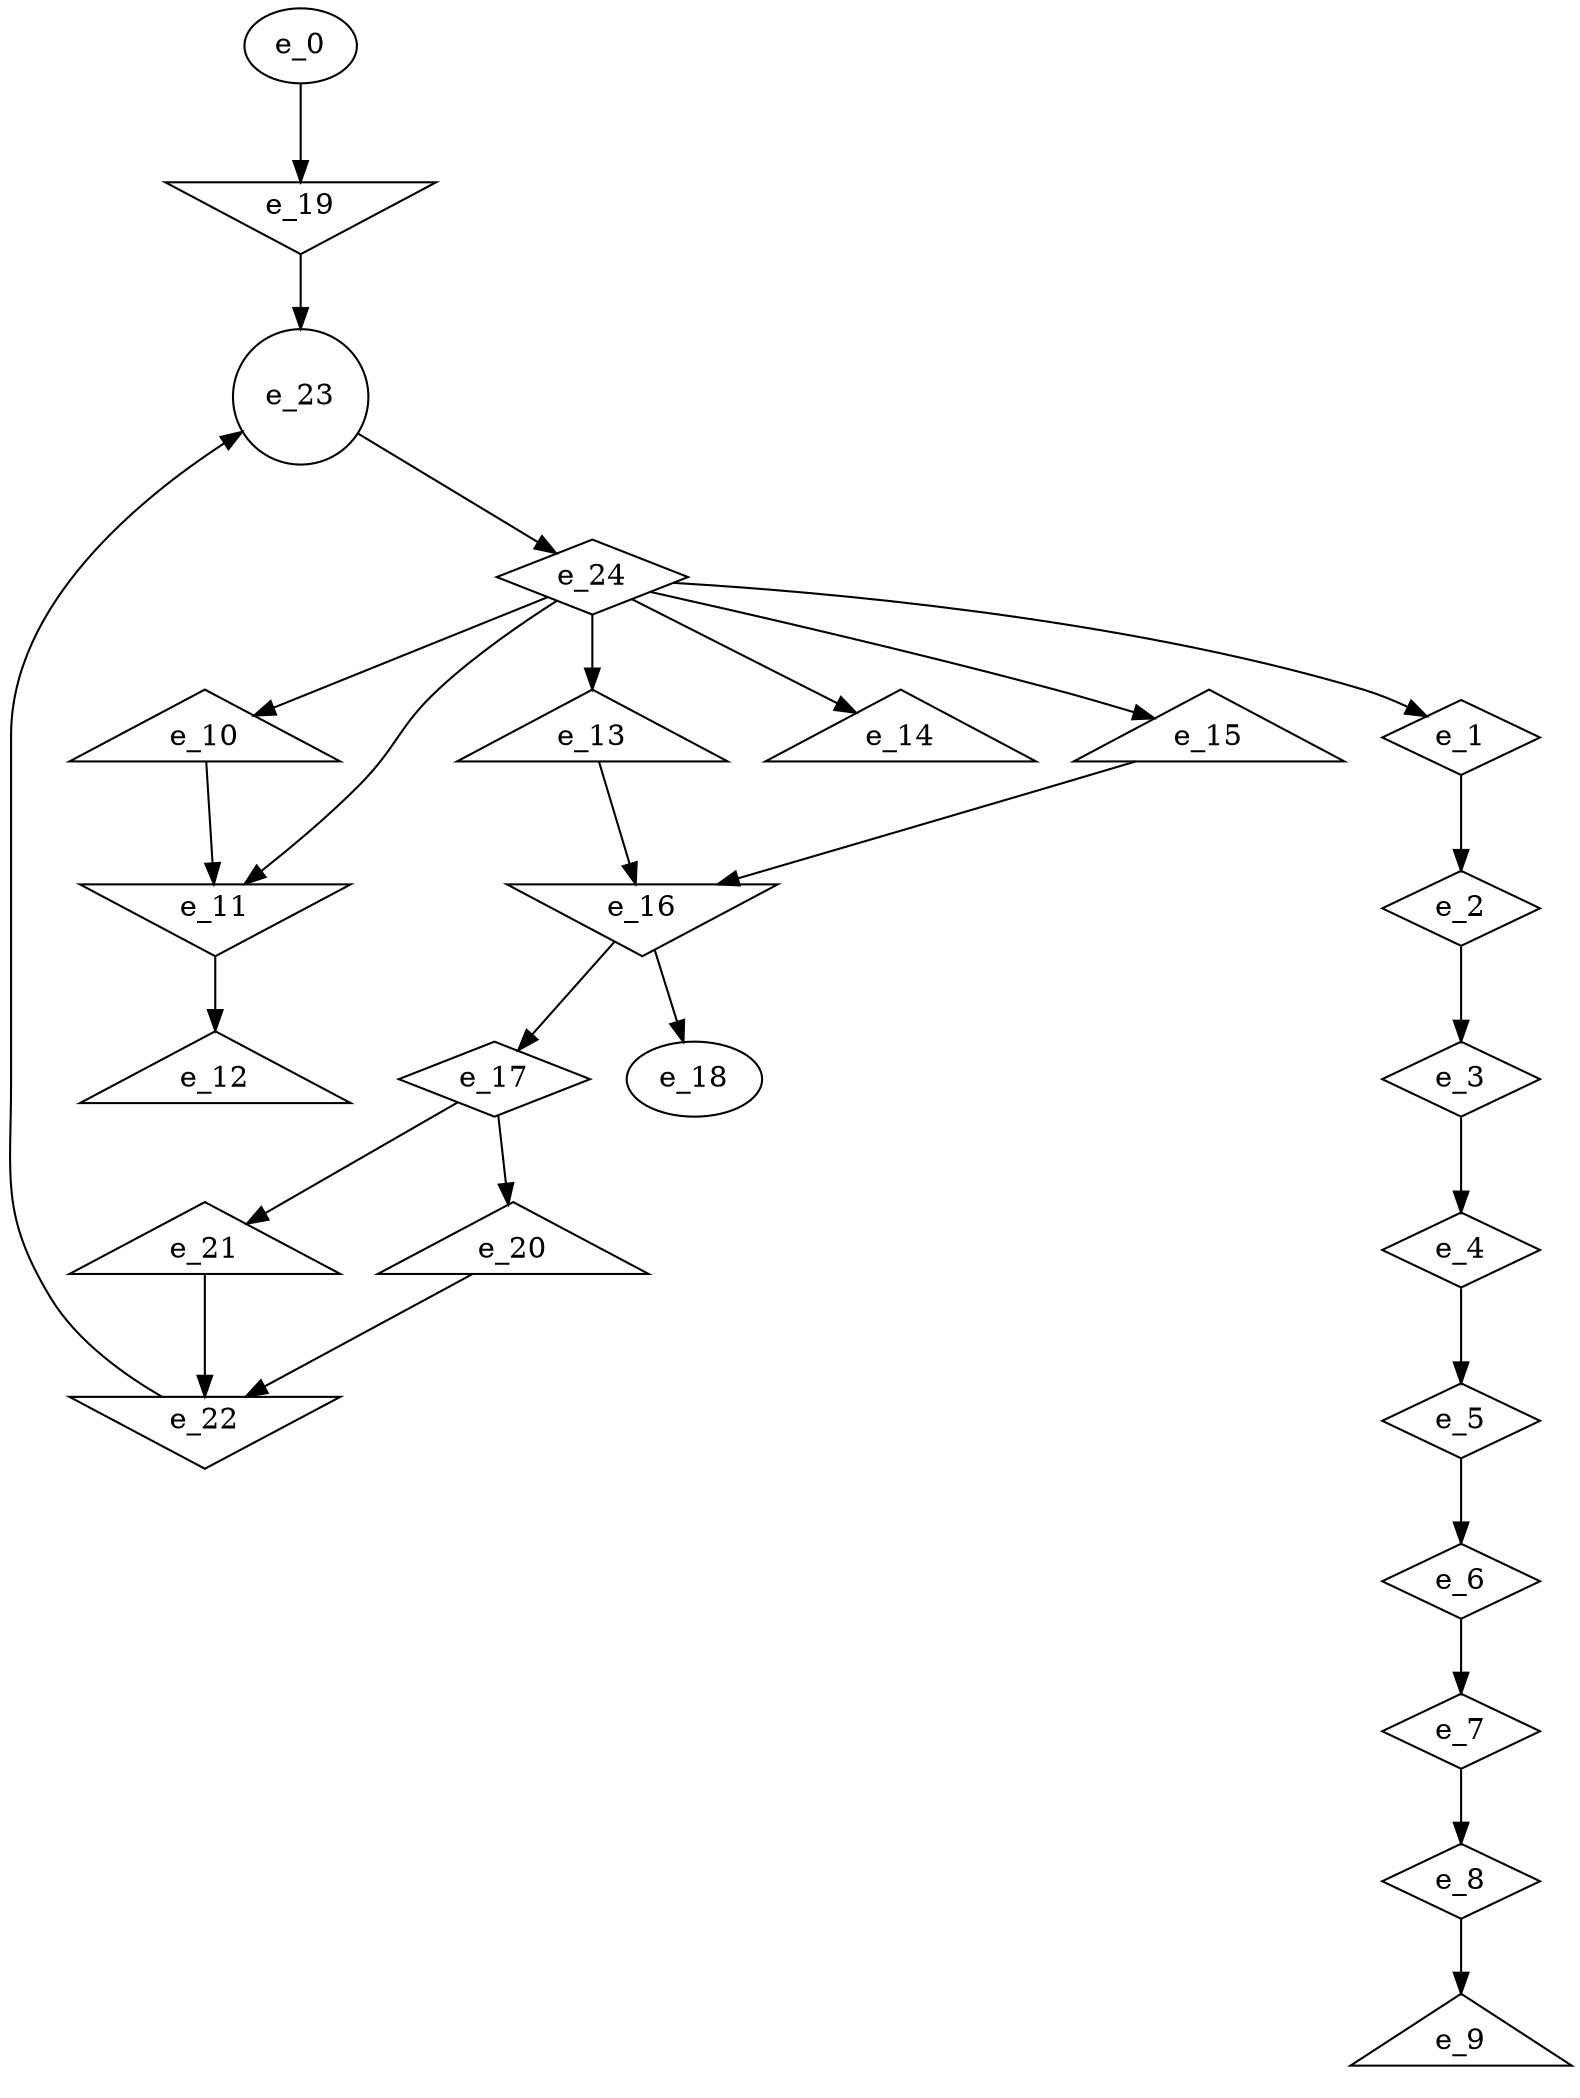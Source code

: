 digraph control_path {
  e_0: entry_node : n ;
  e_1 [shape = diamond];
  e_2 [shape = diamond];
  e_3 [shape = diamond];
  e_4 [shape = diamond];
  e_5 [shape = diamond];
  e_6 [shape = diamond];
  e_7 [shape = diamond];
  e_8 [shape = diamond];
  e_9 [shape = triangle];
  e_10 [shape = triangle];
  e_11 [shape = invtriangle];
  e_12 [shape = triangle];
  e_13 [shape = triangle];
  e_14 [shape = triangle];
  e_15 [shape = triangle];
  e_16 [shape = invtriangle];
  e_17 [shape = diamond];
  e_18: exit_node : s ;
  e_19 [shape = invtriangle];
  e_20 [shape = triangle];
  e_21 [shape = triangle];
  e_22 [shape = invtriangle];
  e_23 [shape = circle];
  e_24 [shape = diamond];
  e_24 -> e_1;
  e_1 -> e_2;
  e_2 -> e_3;
  e_3 -> e_4;
  e_4 -> e_5;
  e_5 -> e_6;
  e_6 -> e_7;
  e_7 -> e_8;
  e_8 -> e_9;
  e_24 -> e_10;
  e_10 -> e_11;
  e_24 -> e_11;
  e_11 -> e_12;
  e_24 -> e_13;
  e_24 -> e_14;
  e_24 -> e_15;
  e_13 -> e_16;
  e_15 -> e_16;
  e_16 -> e_17;
  e_16 -> e_18;
  e_0 -> e_19;
  e_17 -> e_20;
  e_17 -> e_21;
  e_20 -> e_22;
  e_21 -> e_22;
  e_19 -> e_23;
  e_22 -> e_23;
  e_23 -> e_24;
}
